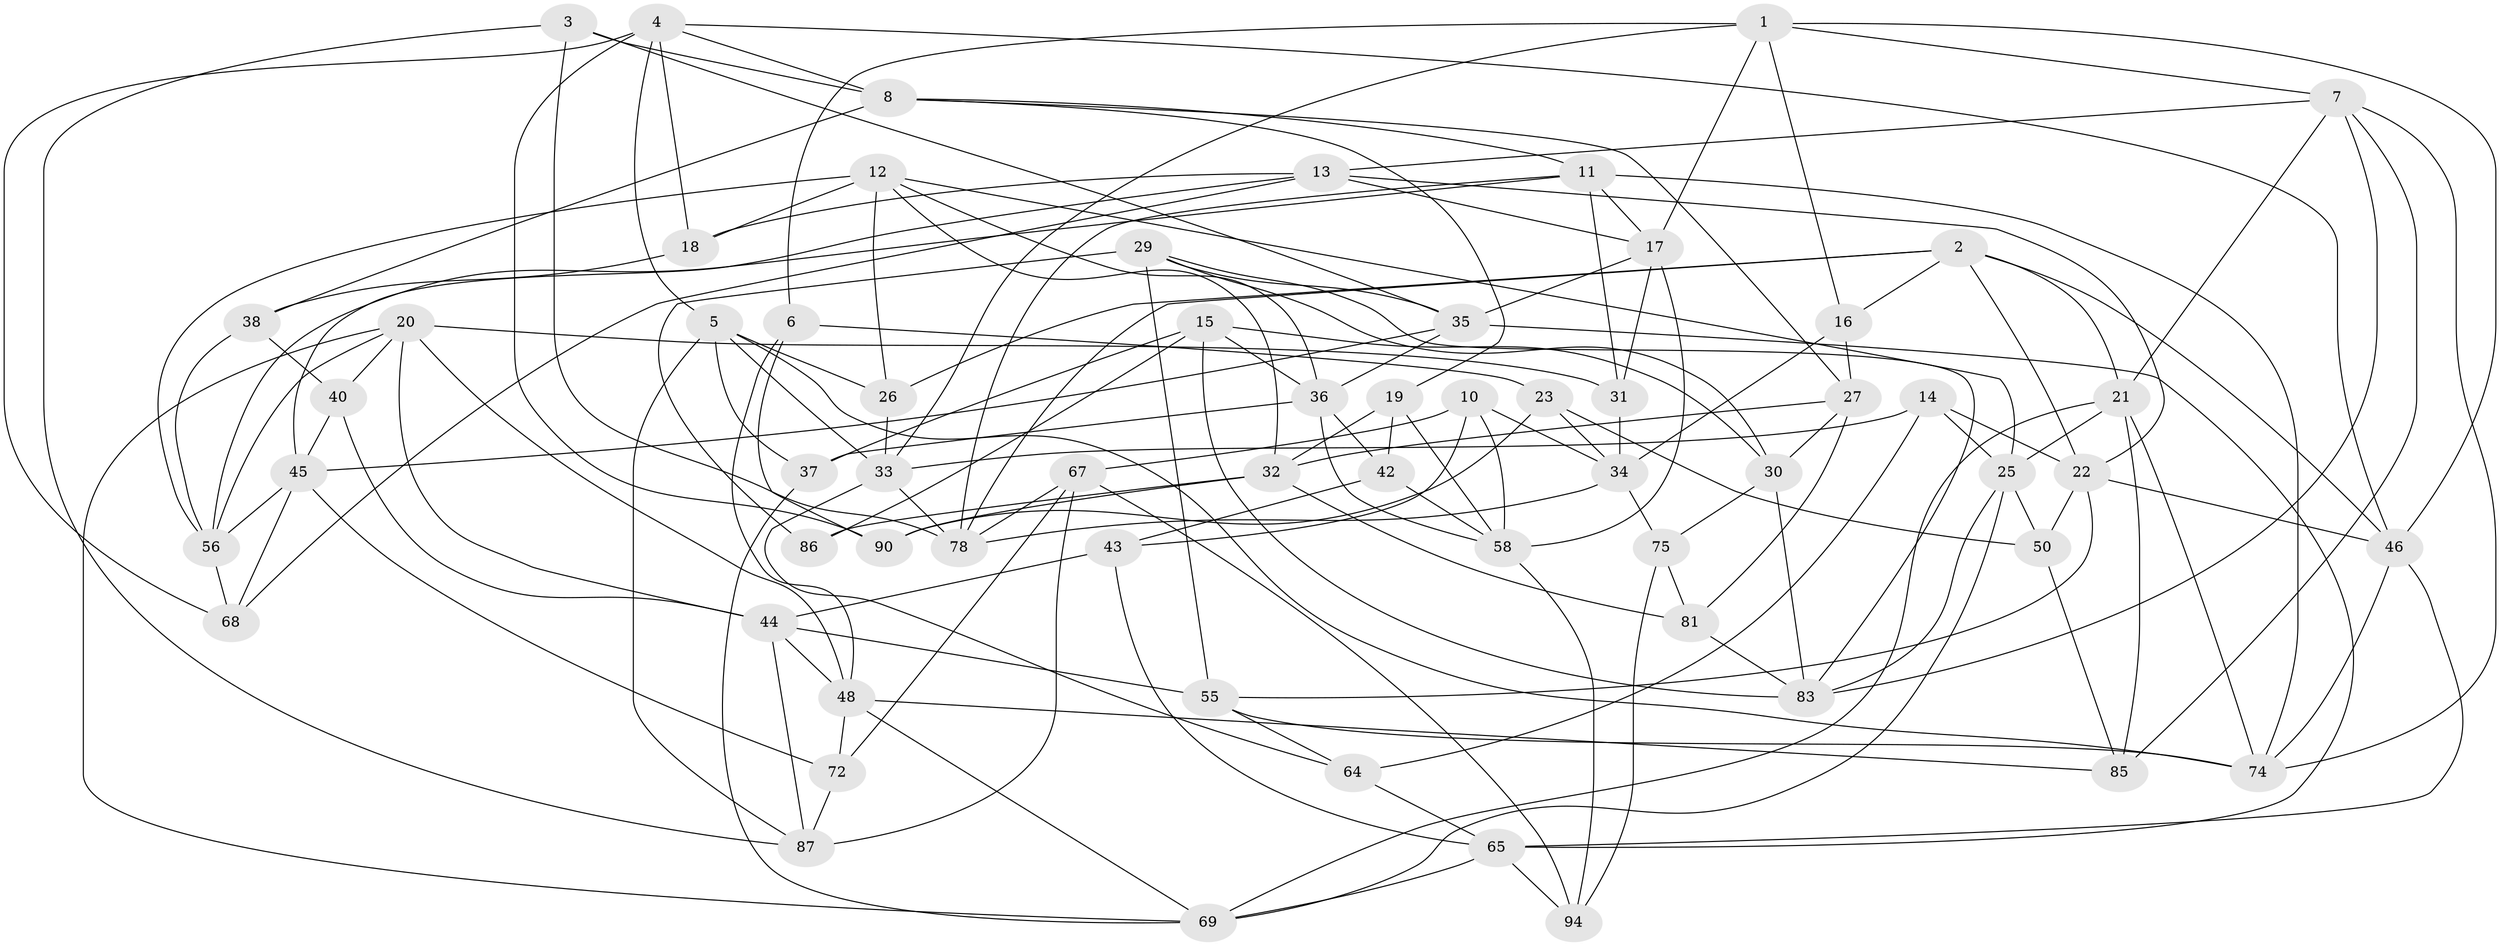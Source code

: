 // Generated by graph-tools (version 1.1) at 2025/24/03/03/25 07:24:24]
// undirected, 62 vertices, 157 edges
graph export_dot {
graph [start="1"]
  node [color=gray90,style=filled];
  1 [super="+53"];
  2 [super="+97"];
  3;
  4 [super="+57"];
  5 [super="+51"];
  6;
  7 [super="+9"];
  8 [super="+62"];
  10;
  11 [super="+59"];
  12 [super="+95"];
  13 [super="+88"];
  14;
  15 [super="+24"];
  16;
  17 [super="+39"];
  18;
  19;
  20 [super="+41"];
  21 [super="+28"];
  22 [super="+52"];
  23;
  25 [super="+49"];
  26;
  27 [super="+99"];
  29 [super="+61"];
  30 [super="+93"];
  31;
  32 [super="+76"];
  33 [super="+47"];
  34 [super="+63"];
  35 [super="+84"];
  36 [super="+54"];
  37;
  38;
  40;
  42;
  43;
  44 [super="+79"];
  45 [super="+82"];
  46 [super="+77"];
  48 [super="+66"];
  50;
  55 [super="+71"];
  56 [super="+73"];
  58 [super="+60"];
  64;
  65 [super="+98"];
  67 [super="+80"];
  68;
  69 [super="+70"];
  72;
  74 [super="+91"];
  75;
  78 [super="+96"];
  81;
  83 [super="+89"];
  85;
  86;
  87 [super="+92"];
  90;
  94;
  1 -- 17;
  1 -- 33;
  1 -- 46;
  1 -- 16;
  1 -- 6;
  1 -- 7;
  2 -- 16;
  2 -- 78;
  2 -- 21;
  2 -- 26;
  2 -- 46;
  2 -- 22;
  3 -- 8;
  3 -- 78;
  3 -- 87;
  3 -- 35;
  4 -- 18;
  4 -- 46;
  4 -- 8;
  4 -- 90;
  4 -- 68;
  4 -- 5;
  5 -- 37;
  5 -- 87;
  5 -- 33;
  5 -- 26;
  5 -- 74;
  6 -- 23;
  6 -- 90;
  6 -- 48;
  7 -- 74;
  7 -- 83;
  7 -- 85;
  7 -- 21;
  7 -- 13;
  8 -- 19;
  8 -- 27;
  8 -- 38;
  8 -- 11;
  10 -- 67;
  10 -- 43;
  10 -- 34;
  10 -- 58;
  11 -- 74;
  11 -- 31;
  11 -- 78;
  11 -- 17;
  11 -- 56;
  12 -- 36;
  12 -- 26;
  12 -- 18;
  12 -- 56;
  12 -- 32;
  12 -- 25;
  13 -- 18;
  13 -- 22;
  13 -- 17;
  13 -- 45;
  13 -- 68;
  14 -- 25;
  14 -- 64;
  14 -- 22;
  14 -- 33;
  15 -- 37;
  15 -- 86 [weight=2];
  15 -- 83;
  15 -- 36;
  15 -- 30;
  16 -- 27;
  16 -- 34;
  17 -- 35;
  17 -- 58;
  17 -- 31;
  18 -- 38;
  19 -- 42;
  19 -- 32;
  19 -- 58;
  20 -- 40;
  20 -- 56;
  20 -- 31;
  20 -- 44;
  20 -- 48;
  20 -- 69;
  21 -- 69;
  21 -- 74;
  21 -- 85;
  21 -- 25;
  22 -- 55;
  22 -- 50;
  22 -- 46;
  23 -- 34;
  23 -- 50;
  23 -- 90;
  25 -- 83;
  25 -- 50;
  25 -- 69;
  26 -- 33;
  27 -- 32;
  27 -- 81;
  27 -- 30 [weight=2];
  29 -- 83;
  29 -- 55 [weight=2];
  29 -- 35;
  29 -- 86;
  29 -- 30;
  30 -- 83;
  30 -- 75;
  31 -- 34;
  32 -- 81;
  32 -- 90;
  32 -- 86;
  33 -- 64;
  33 -- 78;
  34 -- 75;
  34 -- 78;
  35 -- 45;
  35 -- 65;
  35 -- 36;
  36 -- 58;
  36 -- 42;
  36 -- 37;
  37 -- 69;
  38 -- 40;
  38 -- 56;
  40 -- 45;
  40 -- 44;
  42 -- 43;
  42 -- 58;
  43 -- 65;
  43 -- 44;
  44 -- 48;
  44 -- 55;
  44 -- 87;
  45 -- 72;
  45 -- 68;
  45 -- 56;
  46 -- 65;
  46 -- 74;
  48 -- 72;
  48 -- 85;
  48 -- 69;
  50 -- 85;
  55 -- 64;
  55 -- 74;
  56 -- 68;
  58 -- 94;
  64 -- 65;
  65 -- 69;
  65 -- 94;
  67 -- 94;
  67 -- 72;
  67 -- 87 [weight=2];
  67 -- 78;
  72 -- 87;
  75 -- 94;
  75 -- 81;
  81 -- 83;
}
